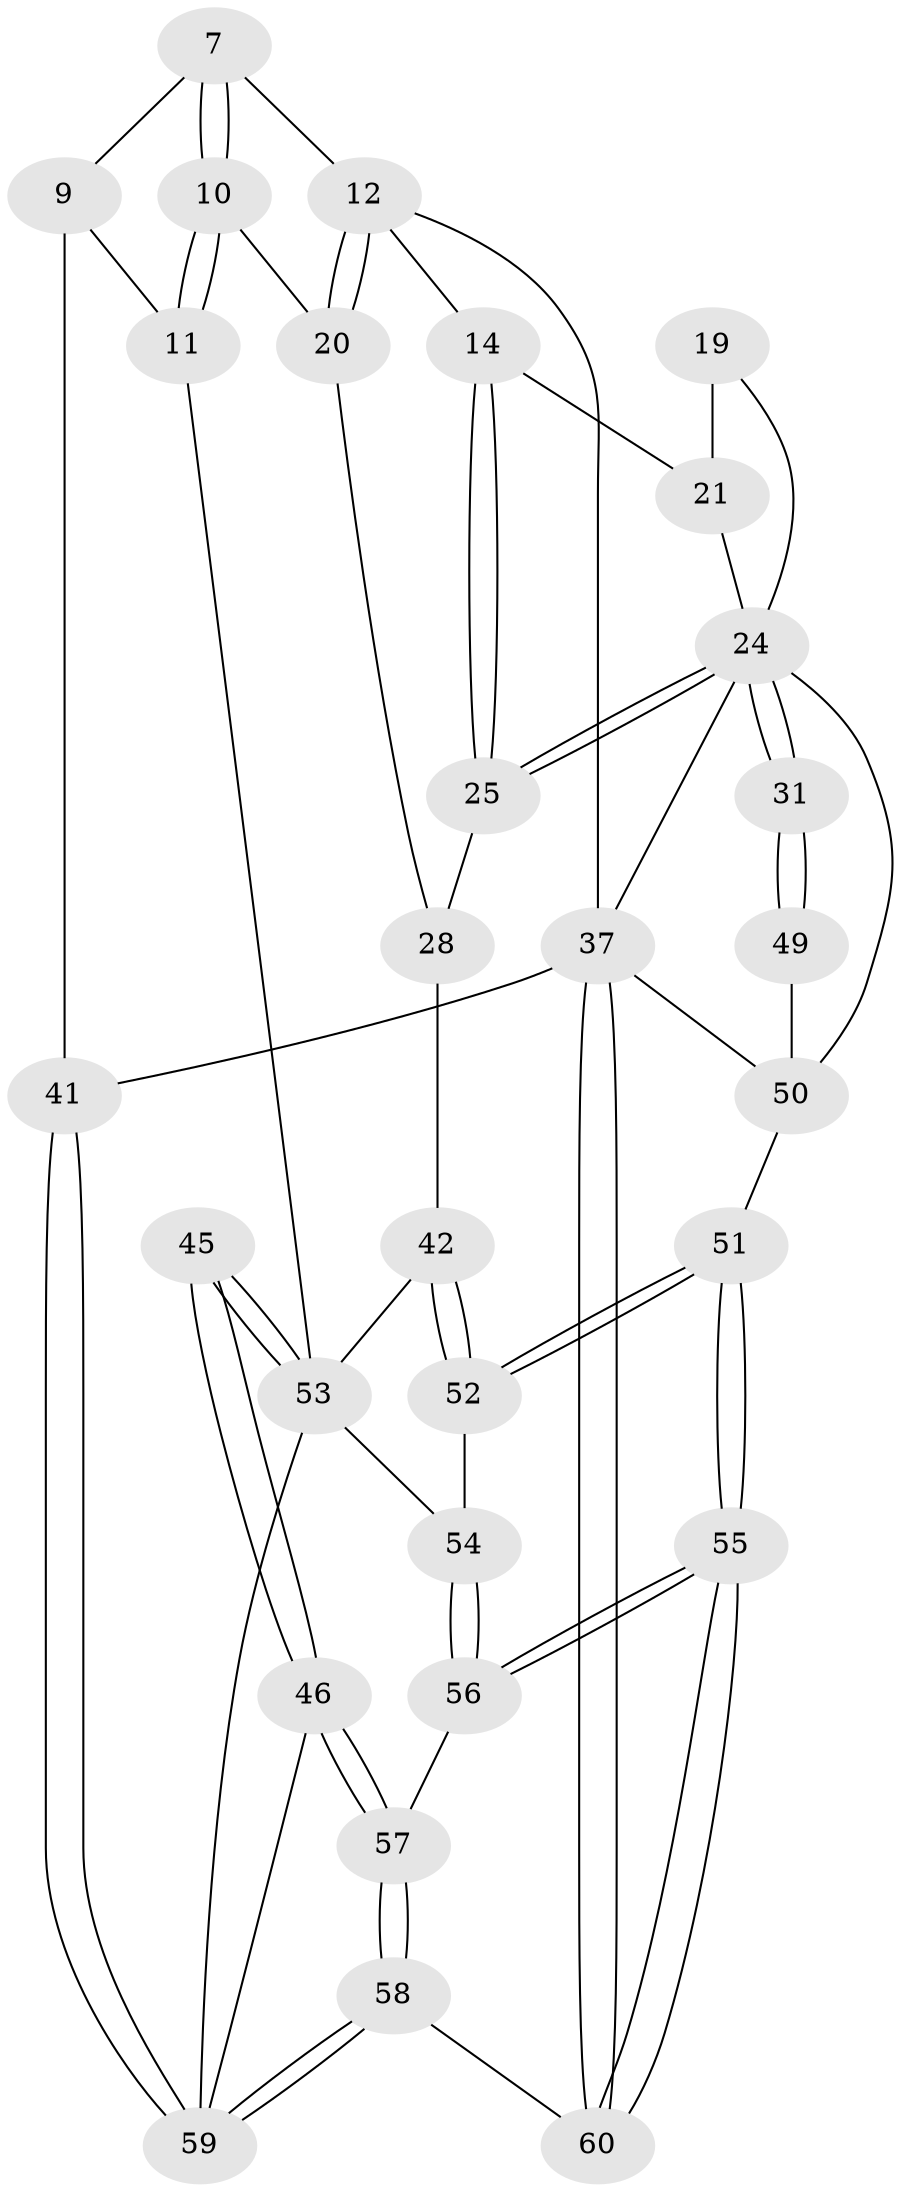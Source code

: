 // original degree distribution, {4: 0.25, 5: 0.45, 6: 0.25, 3: 0.05}
// Generated by graph-tools (version 1.1) at 2025/00/03/09/25 05:00:38]
// undirected, 30 vertices, 68 edges
graph export_dot {
graph [start="1"]
  node [color=gray90,style=filled];
  7 [pos="+0.18161393579098029+0.16929002612122848"];
  9 [pos="+0+0.1901861394636647",super="+8"];
  10 [pos="+0.1498022701989774+0.3081094660801449"];
  11 [pos="+0+0.3163001879472903"];
  12 [pos="+0.40097578559109603+0.15861847756146463",super="+6+2"];
  14 [pos="+0.6001217838177225+0.3145982851430699",super="+13"];
  19 [pos="+0.8574736967358998+0.23868421354112315",super="+16"];
  20 [pos="+0.272474545522928+0.39756056956746305"];
  21 [pos="+0.8218683820076429+0.3510257344076265",super="+15"];
  24 [pos="+0.6936429116309865+0.5803847716366387",super="+23+22+18"];
  25 [pos="+0.6331502761416563+0.5579822525186063"];
  28 [pos="+0.5513659840649708+0.5934410453295739",super="+27"];
  31 [pos="+0.7558041575478032+0.620950475991128"];
  37 [pos="+1+1",super="+3+17"];
  41 [pos="+0+1",super="+4"];
  42 [pos="+0.46840273698684676+0.6509842300595936",super="+36+33"];
  45 [pos="+0.22978666741050965+0.8479268854882981"];
  46 [pos="+0.22288403103064053+0.857775095704592"];
  49 [pos="+0.7211124462574984+0.8418800860499142",super="+48+30"];
  50 [pos="+0.7045715439255187+0.8658897172062555",super="+38+39+32"];
  51 [pos="+0.6443009247313426+0.910490707524654"];
  52 [pos="+0.5036744155491241+0.7744472211279512"];
  53 [pos="+0.2511768517452521+0.8348244291449315",super="+44"];
  54 [pos="+0.4413069164326764+0.866331871858377"];
  55 [pos="+0.5946342335430657+1"];
  56 [pos="+0.4450501834045+0.9344336489991912"];
  57 [pos="+0.2655737443904172+0.9655307412984476"];
  58 [pos="+0.2735039041005635+1"];
  59 [pos="+0+1",super="+47+40"];
  60 [pos="+0.6001888605907587+1"];
  7 -- 10;
  7 -- 10;
  7 -- 12;
  7 -- 9;
  9 -- 11;
  9 -- 41 [weight=2];
  10 -- 11;
  10 -- 11;
  10 -- 20;
  11 -- 53;
  12 -- 20;
  12 -- 20;
  12 -- 14;
  12 -- 37;
  14 -- 25;
  14 -- 25;
  14 -- 21;
  19 -- 21 [weight=2];
  19 -- 24;
  20 -- 28;
  21 -- 24;
  24 -- 25;
  24 -- 25;
  24 -- 31;
  24 -- 31;
  24 -- 50;
  24 -- 37;
  25 -- 28;
  28 -- 42 [weight=2];
  31 -- 49 [weight=2];
  31 -- 49;
  37 -- 60;
  37 -- 60;
  37 -- 41 [weight=2];
  37 -- 50 [weight=2];
  41 -- 59 [weight=2];
  41 -- 59;
  42 -- 52;
  42 -- 52;
  42 -- 53 [weight=2];
  45 -- 46;
  45 -- 46;
  45 -- 53 [weight=2];
  45 -- 53;
  46 -- 57;
  46 -- 57;
  46 -- 59;
  49 -- 50 [weight=3];
  50 -- 51;
  51 -- 52;
  51 -- 52;
  51 -- 55;
  51 -- 55;
  52 -- 54;
  53 -- 54;
  53 -- 59;
  54 -- 56;
  54 -- 56;
  55 -- 56;
  55 -- 56;
  55 -- 60;
  55 -- 60;
  56 -- 57;
  57 -- 58;
  57 -- 58;
  58 -- 59;
  58 -- 59;
  58 -- 60;
}
